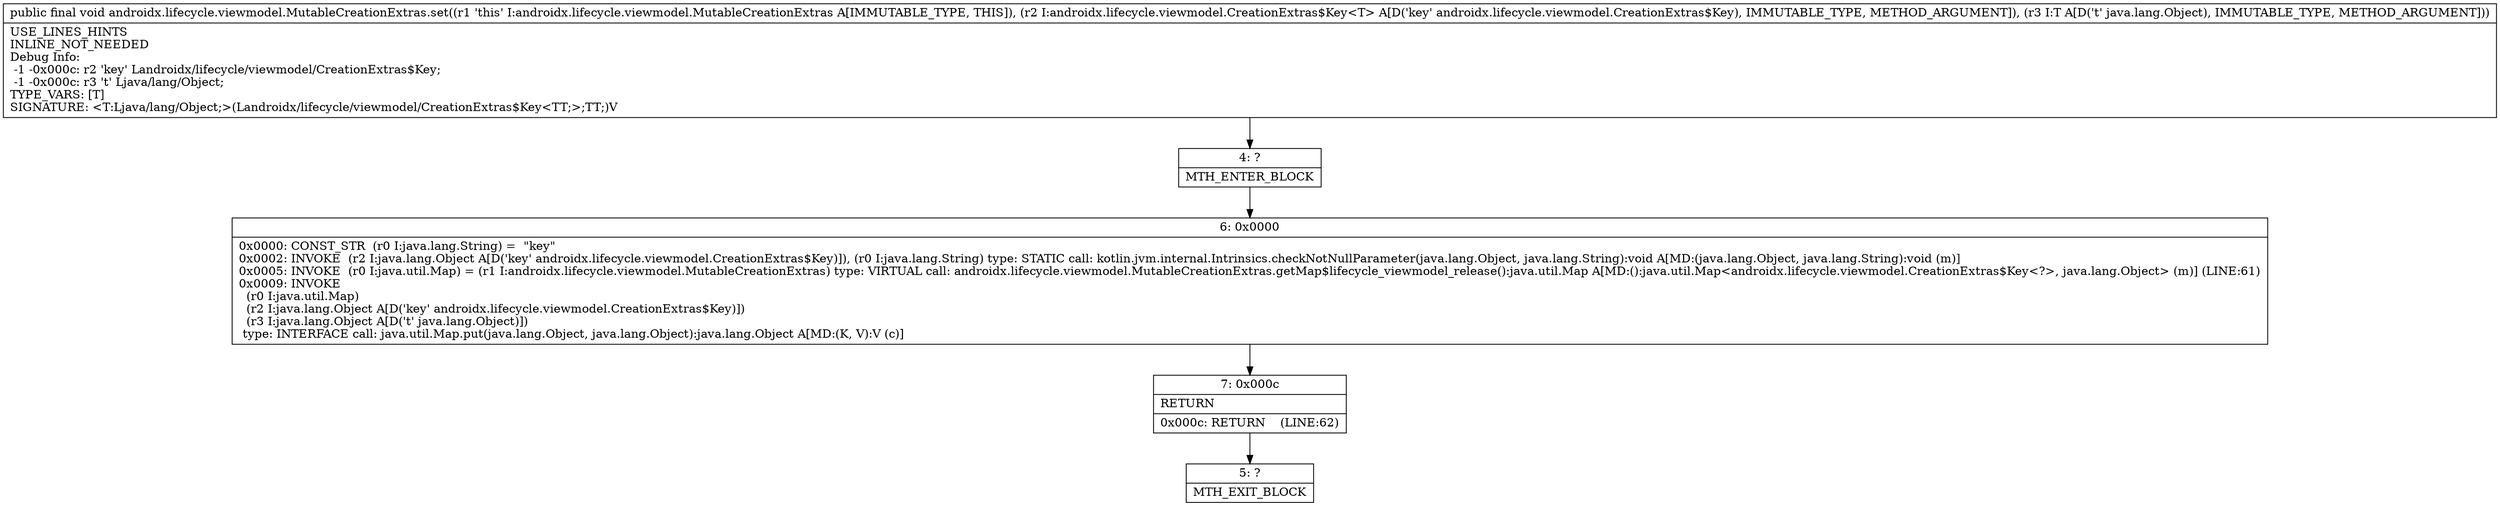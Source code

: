 digraph "CFG forandroidx.lifecycle.viewmodel.MutableCreationExtras.set(Landroidx\/lifecycle\/viewmodel\/CreationExtras$Key;Ljava\/lang\/Object;)V" {
Node_4 [shape=record,label="{4\:\ ?|MTH_ENTER_BLOCK\l}"];
Node_6 [shape=record,label="{6\:\ 0x0000|0x0000: CONST_STR  (r0 I:java.lang.String) =  \"key\" \l0x0002: INVOKE  (r2 I:java.lang.Object A[D('key' androidx.lifecycle.viewmodel.CreationExtras$Key)]), (r0 I:java.lang.String) type: STATIC call: kotlin.jvm.internal.Intrinsics.checkNotNullParameter(java.lang.Object, java.lang.String):void A[MD:(java.lang.Object, java.lang.String):void (m)]\l0x0005: INVOKE  (r0 I:java.util.Map) = (r1 I:androidx.lifecycle.viewmodel.MutableCreationExtras) type: VIRTUAL call: androidx.lifecycle.viewmodel.MutableCreationExtras.getMap$lifecycle_viewmodel_release():java.util.Map A[MD:():java.util.Map\<androidx.lifecycle.viewmodel.CreationExtras$Key\<?\>, java.lang.Object\> (m)] (LINE:61)\l0x0009: INVOKE  \l  (r0 I:java.util.Map)\l  (r2 I:java.lang.Object A[D('key' androidx.lifecycle.viewmodel.CreationExtras$Key)])\l  (r3 I:java.lang.Object A[D('t' java.lang.Object)])\l type: INTERFACE call: java.util.Map.put(java.lang.Object, java.lang.Object):java.lang.Object A[MD:(K, V):V (c)]\l}"];
Node_7 [shape=record,label="{7\:\ 0x000c|RETURN\l|0x000c: RETURN    (LINE:62)\l}"];
Node_5 [shape=record,label="{5\:\ ?|MTH_EXIT_BLOCK\l}"];
MethodNode[shape=record,label="{public final void androidx.lifecycle.viewmodel.MutableCreationExtras.set((r1 'this' I:androidx.lifecycle.viewmodel.MutableCreationExtras A[IMMUTABLE_TYPE, THIS]), (r2 I:androidx.lifecycle.viewmodel.CreationExtras$Key\<T\> A[D('key' androidx.lifecycle.viewmodel.CreationExtras$Key), IMMUTABLE_TYPE, METHOD_ARGUMENT]), (r3 I:T A[D('t' java.lang.Object), IMMUTABLE_TYPE, METHOD_ARGUMENT]))  | USE_LINES_HINTS\lINLINE_NOT_NEEDED\lDebug Info:\l  \-1 \-0x000c: r2 'key' Landroidx\/lifecycle\/viewmodel\/CreationExtras$Key;\l  \-1 \-0x000c: r3 't' Ljava\/lang\/Object;\lTYPE_VARS: [T]\lSIGNATURE: \<T:Ljava\/lang\/Object;\>(Landroidx\/lifecycle\/viewmodel\/CreationExtras$Key\<TT;\>;TT;)V\l}"];
MethodNode -> Node_4;Node_4 -> Node_6;
Node_6 -> Node_7;
Node_7 -> Node_5;
}

